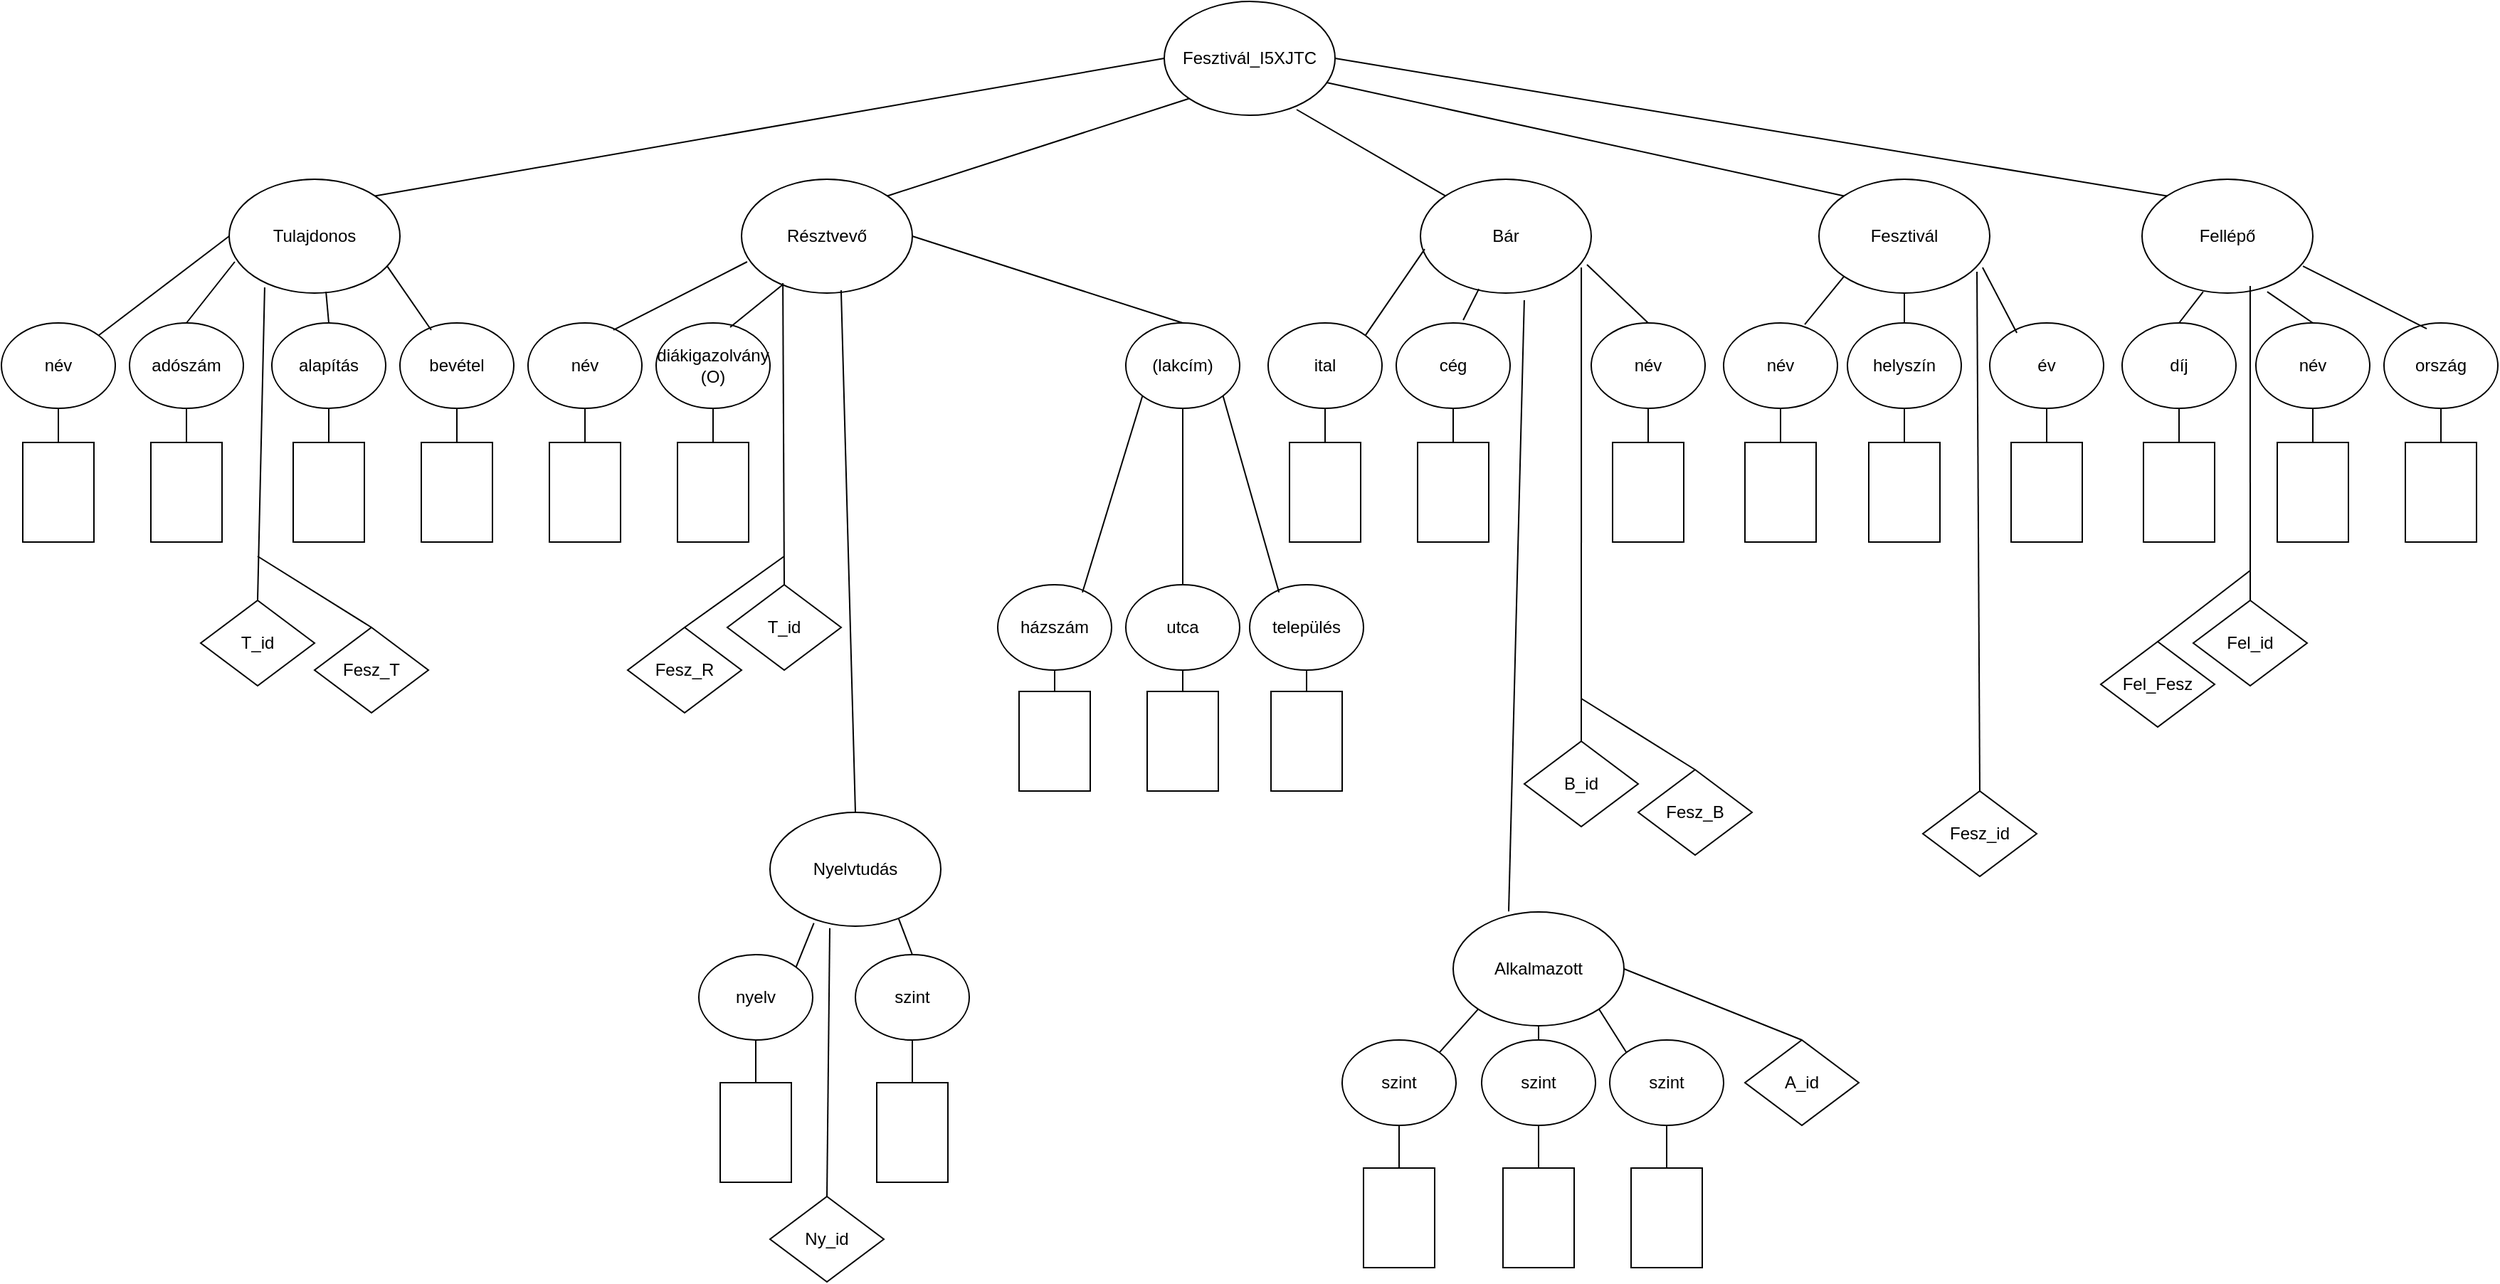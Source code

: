 <mxfile version="22.0.2" type="device">
  <diagram name="Page-1" id="97916047-d0de-89f5-080d-49f4d83e522f">
    <mxGraphModel dx="1668" dy="1021" grid="1" gridSize="10" guides="1" tooltips="1" connect="1" arrows="1" fold="1" page="1" pageScale="1.5" pageWidth="1169" pageHeight="827" background="none" math="0" shadow="0">
      <root>
        <mxCell id="0" />
        <mxCell id="1" parent="0" />
        <mxCell id="gpzR5CBWOuM9B5lPcLhK-56" value="Fesztivál_I5XJTC" style="ellipse;whiteSpace=wrap;html=1;" parent="1" vertex="1">
          <mxGeometry x="817" y="30" width="120" height="80" as="geometry" />
        </mxCell>
        <mxCell id="gpzR5CBWOuM9B5lPcLhK-57" value="Résztvevő" style="ellipse;whiteSpace=wrap;html=1;" parent="1" vertex="1">
          <mxGeometry x="520" y="155" width="120" height="80" as="geometry" />
        </mxCell>
        <mxCell id="gpzR5CBWOuM9B5lPcLhK-58" value="Bár" style="ellipse;whiteSpace=wrap;html=1;" parent="1" vertex="1">
          <mxGeometry x="997" y="155" width="120" height="80" as="geometry" />
        </mxCell>
        <mxCell id="gpzR5CBWOuM9B5lPcLhK-59" value="Tulajdonos" style="ellipse;whiteSpace=wrap;html=1;" parent="1" vertex="1">
          <mxGeometry x="160" y="155" width="120" height="80" as="geometry" />
        </mxCell>
        <mxCell id="gpzR5CBWOuM9B5lPcLhK-60" value="Fellépő" style="ellipse;whiteSpace=wrap;html=1;" parent="1" vertex="1">
          <mxGeometry x="1504" y="155" width="120" height="80" as="geometry" />
        </mxCell>
        <mxCell id="gpzR5CBWOuM9B5lPcLhK-62" value="" style="endArrow=none;html=1;rounded=0;entryX=0.775;entryY=0.95;entryDx=0;entryDy=0;exitX=0;exitY=0;exitDx=0;exitDy=0;entryPerimeter=0;" parent="1" source="gpzR5CBWOuM9B5lPcLhK-58" target="gpzR5CBWOuM9B5lPcLhK-56" edge="1">
          <mxGeometry width="50" height="50" relative="1" as="geometry">
            <mxPoint x="867" y="570" as="sourcePoint" />
            <mxPoint x="917" y="520" as="targetPoint" />
          </mxGeometry>
        </mxCell>
        <mxCell id="gpzR5CBWOuM9B5lPcLhK-63" value="" style="endArrow=none;html=1;rounded=0;entryX=0;entryY=1;entryDx=0;entryDy=0;exitX=1;exitY=0;exitDx=0;exitDy=0;" parent="1" source="gpzR5CBWOuM9B5lPcLhK-57" target="gpzR5CBWOuM9B5lPcLhK-56" edge="1">
          <mxGeometry width="50" height="50" relative="1" as="geometry">
            <mxPoint x="867" y="570" as="sourcePoint" />
            <mxPoint x="917" y="520" as="targetPoint" />
          </mxGeometry>
        </mxCell>
        <mxCell id="gpzR5CBWOuM9B5lPcLhK-64" value="" style="endArrow=none;html=1;rounded=0;entryX=1;entryY=0.5;entryDx=0;entryDy=0;exitX=0;exitY=0;exitDx=0;exitDy=0;" parent="1" source="gpzR5CBWOuM9B5lPcLhK-60" target="gpzR5CBWOuM9B5lPcLhK-56" edge="1">
          <mxGeometry width="50" height="50" relative="1" as="geometry">
            <mxPoint x="867" y="570" as="sourcePoint" />
            <mxPoint x="917" y="520" as="targetPoint" />
          </mxGeometry>
        </mxCell>
        <mxCell id="gpzR5CBWOuM9B5lPcLhK-65" value="" style="endArrow=none;html=1;rounded=0;entryX=0;entryY=0.5;entryDx=0;entryDy=0;exitX=1;exitY=0;exitDx=0;exitDy=0;" parent="1" source="gpzR5CBWOuM9B5lPcLhK-59" target="gpzR5CBWOuM9B5lPcLhK-56" edge="1">
          <mxGeometry width="50" height="50" relative="1" as="geometry">
            <mxPoint x="867" y="570" as="sourcePoint" />
            <mxPoint x="917" y="520" as="targetPoint" />
          </mxGeometry>
        </mxCell>
        <mxCell id="gpzR5CBWOuM9B5lPcLhK-67" value="név" style="ellipse;whiteSpace=wrap;html=1;" parent="1" vertex="1">
          <mxGeometry x="1210" y="256" width="80" height="60" as="geometry" />
        </mxCell>
        <mxCell id="gpzR5CBWOuM9B5lPcLhK-69" value="helyszín" style="ellipse;whiteSpace=wrap;html=1;" parent="1" vertex="1">
          <mxGeometry x="1297" y="256" width="80" height="60" as="geometry" />
        </mxCell>
        <mxCell id="gpzR5CBWOuM9B5lPcLhK-70" value="év" style="ellipse;whiteSpace=wrap;html=1;" parent="1" vertex="1">
          <mxGeometry x="1397" y="256" width="80" height="60" as="geometry" />
        </mxCell>
        <mxCell id="gpzR5CBWOuM9B5lPcLhK-74" value="" style="endArrow=none;html=1;rounded=0;exitX=0.5;exitY=0;exitDx=0;exitDy=0;entryX=0.925;entryY=0.813;entryDx=0;entryDy=0;entryPerimeter=0;" parent="1" source="eGRWjD5pN5fuBiRvpTxn-2" target="eGRWjD5pN5fuBiRvpTxn-11" edge="1">
          <mxGeometry width="50" height="50" relative="1" as="geometry">
            <mxPoint x="1079.04" y="4" as="sourcePoint" />
            <mxPoint x="1430" y="585" as="targetPoint" />
          </mxGeometry>
        </mxCell>
        <mxCell id="gpzR5CBWOuM9B5lPcLhK-75" value="" style="endArrow=none;html=1;rounded=0;entryX=0;entryY=1;entryDx=0;entryDy=0;exitX=0.713;exitY=0.017;exitDx=0;exitDy=0;exitPerimeter=0;" parent="1" source="gpzR5CBWOuM9B5lPcLhK-67" target="eGRWjD5pN5fuBiRvpTxn-11" edge="1">
          <mxGeometry width="50" height="50" relative="1" as="geometry">
            <mxPoint x="1252" y="-25" as="sourcePoint" />
            <mxPoint x="1302" y="-75" as="targetPoint" />
          </mxGeometry>
        </mxCell>
        <mxCell id="gpzR5CBWOuM9B5lPcLhK-76" value="" style="endArrow=none;html=1;rounded=0;entryX=0.5;entryY=1;entryDx=0;entryDy=0;exitX=0.5;exitY=0;exitDx=0;exitDy=0;" parent="1" source="gpzR5CBWOuM9B5lPcLhK-69" target="eGRWjD5pN5fuBiRvpTxn-11" edge="1">
          <mxGeometry width="50" height="50" relative="1" as="geometry">
            <mxPoint x="1252" y="-25" as="sourcePoint" />
            <mxPoint x="1302" y="-75" as="targetPoint" />
          </mxGeometry>
        </mxCell>
        <mxCell id="gpzR5CBWOuM9B5lPcLhK-77" value="" style="endArrow=none;html=1;rounded=0;entryX=0.958;entryY=0.775;entryDx=0;entryDy=0;exitX=0.238;exitY=0.117;exitDx=0;exitDy=0;exitPerimeter=0;entryPerimeter=0;" parent="1" source="gpzR5CBWOuM9B5lPcLhK-70" target="eGRWjD5pN5fuBiRvpTxn-11" edge="1">
          <mxGeometry width="50" height="50" relative="1" as="geometry">
            <mxPoint x="1252" y="-25" as="sourcePoint" />
            <mxPoint x="1302" y="-75" as="targetPoint" />
          </mxGeometry>
        </mxCell>
        <mxCell id="gpzR5CBWOuM9B5lPcLhK-82" value="" style="endArrow=none;html=1;rounded=0;entryX=0.5;entryY=1;entryDx=0;entryDy=0;exitX=0.5;exitY=0;exitDx=0;exitDy=0;" parent="1" source="eGRWjD5pN5fuBiRvpTxn-88" target="gpzR5CBWOuM9B5lPcLhK-67" edge="1">
          <mxGeometry width="50" height="50" relative="1" as="geometry">
            <mxPoint x="1149" y="349" as="sourcePoint" />
            <mxPoint x="1302" y="-75" as="targetPoint" />
          </mxGeometry>
        </mxCell>
        <mxCell id="gpzR5CBWOuM9B5lPcLhK-83" value="" style="endArrow=none;html=1;rounded=0;entryX=0.5;entryY=1;entryDx=0;entryDy=0;exitX=0.5;exitY=0;exitDx=0;exitDy=0;" parent="1" source="eGRWjD5pN5fuBiRvpTxn-89" target="gpzR5CBWOuM9B5lPcLhK-69" edge="1">
          <mxGeometry width="50" height="50" relative="1" as="geometry">
            <mxPoint x="1252" y="349" as="sourcePoint" />
            <mxPoint x="1302" y="-75" as="targetPoint" />
          </mxGeometry>
        </mxCell>
        <mxCell id="gpzR5CBWOuM9B5lPcLhK-84" value="" style="endArrow=none;html=1;rounded=0;entryX=0.5;entryY=1;entryDx=0;entryDy=0;exitX=0.5;exitY=0;exitDx=0;exitDy=0;" parent="1" source="eGRWjD5pN5fuBiRvpTxn-90" target="gpzR5CBWOuM9B5lPcLhK-70" edge="1">
          <mxGeometry width="50" height="50" relative="1" as="geometry">
            <mxPoint x="1396" y="349" as="sourcePoint" />
            <mxPoint x="1302" y="-75" as="targetPoint" />
          </mxGeometry>
        </mxCell>
        <mxCell id="eGRWjD5pN5fuBiRvpTxn-2" value="Fesz_id" style="rhombus;whiteSpace=wrap;html=1;" vertex="1" parent="1">
          <mxGeometry x="1350" y="585" width="80" height="60" as="geometry" />
        </mxCell>
        <mxCell id="eGRWjD5pN5fuBiRvpTxn-3" value="név" style="ellipse;whiteSpace=wrap;html=1;" vertex="1" parent="1">
          <mxGeometry y="256" width="80" height="60" as="geometry" />
        </mxCell>
        <mxCell id="eGRWjD5pN5fuBiRvpTxn-4" value="adószám" style="ellipse;whiteSpace=wrap;html=1;" vertex="1" parent="1">
          <mxGeometry x="90" y="256" width="80" height="60" as="geometry" />
        </mxCell>
        <mxCell id="eGRWjD5pN5fuBiRvpTxn-5" value="T_id" style="rhombus;whiteSpace=wrap;html=1;" vertex="1" parent="1">
          <mxGeometry x="140" y="451" width="80" height="60" as="geometry" />
        </mxCell>
        <mxCell id="eGRWjD5pN5fuBiRvpTxn-6" value="" style="endArrow=none;html=1;rounded=0;exitX=0.5;exitY=0;exitDx=0;exitDy=0;entryX=0.208;entryY=0.95;entryDx=0;entryDy=0;entryPerimeter=0;" edge="1" parent="1" source="eGRWjD5pN5fuBiRvpTxn-5" target="gpzR5CBWOuM9B5lPcLhK-59">
          <mxGeometry width="50" height="50" relative="1" as="geometry">
            <mxPoint x="220" y="435" as="sourcePoint" />
            <mxPoint x="200" y="280" as="targetPoint" />
          </mxGeometry>
        </mxCell>
        <mxCell id="eGRWjD5pN5fuBiRvpTxn-7" value="" style="endArrow=none;html=1;rounded=0;entryX=0;entryY=0.5;entryDx=0;entryDy=0;exitX=1;exitY=0;exitDx=0;exitDy=0;" edge="1" parent="1" source="eGRWjD5pN5fuBiRvpTxn-3" target="gpzR5CBWOuM9B5lPcLhK-59">
          <mxGeometry width="50" height="50" relative="1" as="geometry">
            <mxPoint x="120" y="185" as="sourcePoint" />
            <mxPoint x="170" y="135" as="targetPoint" />
          </mxGeometry>
        </mxCell>
        <mxCell id="eGRWjD5pN5fuBiRvpTxn-8" value="" style="endArrow=none;html=1;rounded=0;entryX=0.033;entryY=0.725;entryDx=0;entryDy=0;entryPerimeter=0;exitX=0.5;exitY=0;exitDx=0;exitDy=0;" edge="1" parent="1" source="eGRWjD5pN5fuBiRvpTxn-4" target="gpzR5CBWOuM9B5lPcLhK-59">
          <mxGeometry width="50" height="50" relative="1" as="geometry">
            <mxPoint x="120" y="185" as="sourcePoint" />
            <mxPoint x="170" y="135" as="targetPoint" />
          </mxGeometry>
        </mxCell>
        <mxCell id="eGRWjD5pN5fuBiRvpTxn-9" value="alapítás" style="ellipse;whiteSpace=wrap;html=1;" vertex="1" parent="1">
          <mxGeometry x="190" y="256" width="80" height="60" as="geometry" />
        </mxCell>
        <mxCell id="eGRWjD5pN5fuBiRvpTxn-10" value="" style="endArrow=none;html=1;rounded=0;entryX=0.567;entryY=0.988;entryDx=0;entryDy=0;entryPerimeter=0;exitX=0.5;exitY=0;exitDx=0;exitDy=0;" edge="1" parent="1" source="eGRWjD5pN5fuBiRvpTxn-9" target="gpzR5CBWOuM9B5lPcLhK-59">
          <mxGeometry width="50" height="50" relative="1" as="geometry">
            <mxPoint x="200" y="225" as="sourcePoint" />
            <mxPoint x="250" y="175" as="targetPoint" />
          </mxGeometry>
        </mxCell>
        <mxCell id="eGRWjD5pN5fuBiRvpTxn-11" value="Fesztivál" style="ellipse;whiteSpace=wrap;html=1;" vertex="1" parent="1">
          <mxGeometry x="1277" y="155" width="120" height="80" as="geometry" />
        </mxCell>
        <mxCell id="eGRWjD5pN5fuBiRvpTxn-12" value="" style="endArrow=none;html=1;rounded=0;entryX=0.95;entryY=0.713;entryDx=0;entryDy=0;exitX=0;exitY=0;exitDx=0;exitDy=0;entryPerimeter=0;" edge="1" parent="1" source="eGRWjD5pN5fuBiRvpTxn-11" target="gpzR5CBWOuM9B5lPcLhK-56">
          <mxGeometry width="50" height="50" relative="1" as="geometry">
            <mxPoint x="890" y="630" as="sourcePoint" />
            <mxPoint x="940" y="580" as="targetPoint" />
          </mxGeometry>
        </mxCell>
        <mxCell id="eGRWjD5pN5fuBiRvpTxn-18" value="bevétel" style="ellipse;whiteSpace=wrap;html=1;" vertex="1" parent="1">
          <mxGeometry x="280" y="256" width="80" height="60" as="geometry" />
        </mxCell>
        <mxCell id="eGRWjD5pN5fuBiRvpTxn-19" value="" style="endArrow=none;html=1;rounded=0;entryX=0.925;entryY=0.763;entryDx=0;entryDy=0;entryPerimeter=0;exitX=0.275;exitY=0.083;exitDx=0;exitDy=0;exitPerimeter=0;" edge="1" parent="1" source="eGRWjD5pN5fuBiRvpTxn-18" target="gpzR5CBWOuM9B5lPcLhK-59">
          <mxGeometry width="50" height="50" relative="1" as="geometry">
            <mxPoint x="690" y="325" as="sourcePoint" />
            <mxPoint x="740" y="275" as="targetPoint" />
          </mxGeometry>
        </mxCell>
        <mxCell id="eGRWjD5pN5fuBiRvpTxn-26" value="" style="endArrow=none;html=1;rounded=0;entryX=0.5;entryY=1;entryDx=0;entryDy=0;exitX=0.5;exitY=0;exitDx=0;exitDy=0;" edge="1" parent="1" source="eGRWjD5pN5fuBiRvpTxn-79" target="eGRWjD5pN5fuBiRvpTxn-18">
          <mxGeometry width="50" height="50" relative="1" as="geometry">
            <mxPoint x="319" y="336" as="sourcePoint" />
            <mxPoint x="700" y="515" as="targetPoint" />
          </mxGeometry>
        </mxCell>
        <mxCell id="eGRWjD5pN5fuBiRvpTxn-27" value="" style="endArrow=none;html=1;rounded=0;entryX=0.5;entryY=1;entryDx=0;entryDy=0;exitX=0.5;exitY=0;exitDx=0;exitDy=0;" edge="1" parent="1" source="eGRWjD5pN5fuBiRvpTxn-80" target="eGRWjD5pN5fuBiRvpTxn-9">
          <mxGeometry width="50" height="50" relative="1" as="geometry">
            <mxPoint x="229" y="340" as="sourcePoint" />
            <mxPoint x="700" y="515" as="targetPoint" />
          </mxGeometry>
        </mxCell>
        <mxCell id="eGRWjD5pN5fuBiRvpTxn-28" value="" style="endArrow=none;html=1;rounded=0;entryX=0.5;entryY=1;entryDx=0;entryDy=0;exitX=0.5;exitY=0;exitDx=0;exitDy=0;" edge="1" parent="1" source="eGRWjD5pN5fuBiRvpTxn-78" target="eGRWjD5pN5fuBiRvpTxn-4">
          <mxGeometry width="50" height="50" relative="1" as="geometry">
            <mxPoint x="131" y="339" as="sourcePoint" />
            <mxPoint x="700" y="515" as="targetPoint" />
          </mxGeometry>
        </mxCell>
        <mxCell id="eGRWjD5pN5fuBiRvpTxn-29" value="" style="endArrow=none;html=1;rounded=0;entryX=0.5;entryY=1;entryDx=0;entryDy=0;exitX=0.5;exitY=0;exitDx=0;exitDy=0;" edge="1" parent="1" source="eGRWjD5pN5fuBiRvpTxn-77" target="eGRWjD5pN5fuBiRvpTxn-3">
          <mxGeometry width="50" height="50" relative="1" as="geometry">
            <mxPoint x="39" y="340.02" as="sourcePoint" />
            <mxPoint x="700" y="515" as="targetPoint" />
          </mxGeometry>
        </mxCell>
        <mxCell id="eGRWjD5pN5fuBiRvpTxn-31" value="név" style="ellipse;whiteSpace=wrap;html=1;" vertex="1" parent="1">
          <mxGeometry x="1584" y="256" width="80" height="60" as="geometry" />
        </mxCell>
        <mxCell id="eGRWjD5pN5fuBiRvpTxn-32" value="ország" style="ellipse;whiteSpace=wrap;html=1;" vertex="1" parent="1">
          <mxGeometry x="1674" y="256" width="80" height="60" as="geometry" />
        </mxCell>
        <mxCell id="eGRWjD5pN5fuBiRvpTxn-33" value="díj" style="ellipse;whiteSpace=wrap;html=1;" vertex="1" parent="1">
          <mxGeometry x="1490" y="256" width="80" height="60" as="geometry" />
        </mxCell>
        <mxCell id="eGRWjD5pN5fuBiRvpTxn-35" value="Fel_id" style="rhombus;whiteSpace=wrap;html=1;" vertex="1" parent="1">
          <mxGeometry x="1540" y="451" width="80" height="60" as="geometry" />
        </mxCell>
        <mxCell id="eGRWjD5pN5fuBiRvpTxn-36" value="" style="endArrow=none;html=1;rounded=0;entryX=0.733;entryY=0.988;entryDx=0;entryDy=0;exitX=0.5;exitY=0;exitDx=0;exitDy=0;entryPerimeter=0;" edge="1" parent="1" source="eGRWjD5pN5fuBiRvpTxn-31" target="gpzR5CBWOuM9B5lPcLhK-60">
          <mxGeometry width="50" height="50" relative="1" as="geometry">
            <mxPoint x="1924" y="410" as="sourcePoint" />
            <mxPoint x="1974" y="360" as="targetPoint" />
          </mxGeometry>
        </mxCell>
        <mxCell id="eGRWjD5pN5fuBiRvpTxn-37" value="" style="endArrow=none;html=1;rounded=0;entryX=0.633;entryY=0.938;entryDx=0;entryDy=0;entryPerimeter=0;exitX=0.5;exitY=0;exitDx=0;exitDy=0;" edge="1" parent="1" source="eGRWjD5pN5fuBiRvpTxn-35" target="gpzR5CBWOuM9B5lPcLhK-60">
          <mxGeometry width="50" height="50" relative="1" as="geometry">
            <mxPoint x="1924" y="410" as="sourcePoint" />
            <mxPoint x="1974" y="360" as="targetPoint" />
          </mxGeometry>
        </mxCell>
        <mxCell id="eGRWjD5pN5fuBiRvpTxn-38" value="" style="endArrow=none;html=1;rounded=0;entryX=0.358;entryY=0.988;entryDx=0;entryDy=0;exitX=0.5;exitY=0;exitDx=0;exitDy=0;entryPerimeter=0;" edge="1" parent="1" source="eGRWjD5pN5fuBiRvpTxn-33" target="gpzR5CBWOuM9B5lPcLhK-60">
          <mxGeometry width="50" height="50" relative="1" as="geometry">
            <mxPoint x="1924" y="410" as="sourcePoint" />
            <mxPoint x="1974" y="360" as="targetPoint" />
          </mxGeometry>
        </mxCell>
        <mxCell id="eGRWjD5pN5fuBiRvpTxn-39" value="" style="endArrow=none;html=1;rounded=0;entryX=0.942;entryY=0.763;entryDx=0;entryDy=0;entryPerimeter=0;exitX=0.375;exitY=0.067;exitDx=0;exitDy=0;exitPerimeter=0;" edge="1" parent="1" source="eGRWjD5pN5fuBiRvpTxn-32" target="gpzR5CBWOuM9B5lPcLhK-60">
          <mxGeometry width="50" height="50" relative="1" as="geometry">
            <mxPoint x="1924" y="410" as="sourcePoint" />
            <mxPoint x="1974" y="360" as="targetPoint" />
          </mxGeometry>
        </mxCell>
        <mxCell id="eGRWjD5pN5fuBiRvpTxn-47" value="" style="endArrow=none;html=1;rounded=0;entryX=0.5;entryY=0;entryDx=0;entryDy=0;exitX=0.5;exitY=1;exitDx=0;exitDy=0;" edge="1" parent="1" source="eGRWjD5pN5fuBiRvpTxn-32" target="eGRWjD5pN5fuBiRvpTxn-93">
          <mxGeometry width="50" height="50" relative="1" as="geometry">
            <mxPoint x="1854" y="570" as="sourcePoint" />
            <mxPoint x="1715" y="342.02" as="targetPoint" />
          </mxGeometry>
        </mxCell>
        <mxCell id="eGRWjD5pN5fuBiRvpTxn-48" value="" style="endArrow=none;html=1;rounded=0;entryX=0.5;entryY=1;entryDx=0;entryDy=0;exitX=0.5;exitY=0;exitDx=0;exitDy=0;" edge="1" parent="1" source="eGRWjD5pN5fuBiRvpTxn-92" target="eGRWjD5pN5fuBiRvpTxn-31">
          <mxGeometry width="50" height="50" relative="1" as="geometry">
            <mxPoint x="1603" y="345.02" as="sourcePoint" />
            <mxPoint x="1904" y="520" as="targetPoint" />
          </mxGeometry>
        </mxCell>
        <mxCell id="eGRWjD5pN5fuBiRvpTxn-49" value="" style="endArrow=none;html=1;rounded=0;entryX=0.5;entryY=1;entryDx=0;entryDy=0;exitX=0.5;exitY=0;exitDx=0;exitDy=0;" edge="1" parent="1" source="eGRWjD5pN5fuBiRvpTxn-91" target="eGRWjD5pN5fuBiRvpTxn-33">
          <mxGeometry width="50" height="50" relative="1" as="geometry">
            <mxPoint x="1482" y="350.02" as="sourcePoint" />
            <mxPoint x="1904" y="520" as="targetPoint" />
          </mxGeometry>
        </mxCell>
        <mxCell id="eGRWjD5pN5fuBiRvpTxn-54" value="B_id" style="rhombus;whiteSpace=wrap;html=1;" vertex="1" parent="1">
          <mxGeometry x="1070" y="550" width="80" height="60" as="geometry" />
        </mxCell>
        <mxCell id="eGRWjD5pN5fuBiRvpTxn-55" value="" style="endArrow=none;html=1;rounded=0;entryX=0.942;entryY=0.775;entryDx=0;entryDy=0;exitX=0.5;exitY=0;exitDx=0;exitDy=0;entryPerimeter=0;" edge="1" parent="1" source="eGRWjD5pN5fuBiRvpTxn-54" target="gpzR5CBWOuM9B5lPcLhK-58">
          <mxGeometry width="50" height="50" relative="1" as="geometry">
            <mxPoint x="1530" y="450" as="sourcePoint" />
            <mxPoint x="1580" y="400" as="targetPoint" />
          </mxGeometry>
        </mxCell>
        <mxCell id="eGRWjD5pN5fuBiRvpTxn-57" value="név" style="ellipse;whiteSpace=wrap;html=1;" vertex="1" parent="1">
          <mxGeometry x="1117" y="256" width="80" height="60" as="geometry" />
        </mxCell>
        <mxCell id="eGRWjD5pN5fuBiRvpTxn-58" value="cég" style="ellipse;whiteSpace=wrap;html=1;" vertex="1" parent="1">
          <mxGeometry x="980" y="256" width="80" height="60" as="geometry" />
        </mxCell>
        <mxCell id="eGRWjD5pN5fuBiRvpTxn-59" value="ital" style="ellipse;whiteSpace=wrap;html=1;" vertex="1" parent="1">
          <mxGeometry x="890" y="256" width="80" height="60" as="geometry" />
        </mxCell>
        <mxCell id="eGRWjD5pN5fuBiRvpTxn-60" value="" style="endArrow=none;html=1;rounded=0;entryX=0.608;entryY=1.063;entryDx=0;entryDy=0;entryPerimeter=0;exitX=0.325;exitY=-0.005;exitDx=0;exitDy=0;exitPerimeter=0;" edge="1" parent="1" source="eGRWjD5pN5fuBiRvpTxn-120" target="gpzR5CBWOuM9B5lPcLhK-58">
          <mxGeometry width="50" height="50" relative="1" as="geometry">
            <mxPoint x="1060" y="690" as="sourcePoint" />
            <mxPoint x="1050" y="270" as="targetPoint" />
          </mxGeometry>
        </mxCell>
        <mxCell id="eGRWjD5pN5fuBiRvpTxn-61" value="" style="endArrow=none;html=1;rounded=0;entryX=0.5;entryY=0;entryDx=0;entryDy=0;exitX=0.975;exitY=0.75;exitDx=0;exitDy=0;exitPerimeter=0;" edge="1" parent="1" source="gpzR5CBWOuM9B5lPcLhK-58" target="eGRWjD5pN5fuBiRvpTxn-57">
          <mxGeometry width="50" height="50" relative="1" as="geometry">
            <mxPoint x="1040" y="200" as="sourcePoint" />
            <mxPoint x="1340" y="400" as="targetPoint" />
          </mxGeometry>
        </mxCell>
        <mxCell id="eGRWjD5pN5fuBiRvpTxn-62" value="" style="endArrow=none;html=1;rounded=0;entryX=0.342;entryY=0.963;entryDx=0;entryDy=0;exitX=0.588;exitY=-0.033;exitDx=0;exitDy=0;exitPerimeter=0;entryPerimeter=0;" edge="1" parent="1" source="eGRWjD5pN5fuBiRvpTxn-58" target="gpzR5CBWOuM9B5lPcLhK-58">
          <mxGeometry width="50" height="50" relative="1" as="geometry">
            <mxPoint x="1290" y="450" as="sourcePoint" />
            <mxPoint x="1340" y="400" as="targetPoint" />
          </mxGeometry>
        </mxCell>
        <mxCell id="eGRWjD5pN5fuBiRvpTxn-63" value="" style="endArrow=none;html=1;rounded=0;entryX=0.025;entryY=0.613;entryDx=0;entryDy=0;entryPerimeter=0;exitX=1;exitY=0;exitDx=0;exitDy=0;" edge="1" parent="1" source="eGRWjD5pN5fuBiRvpTxn-59" target="gpzR5CBWOuM9B5lPcLhK-58">
          <mxGeometry width="50" height="50" relative="1" as="geometry">
            <mxPoint x="1290" y="450" as="sourcePoint" />
            <mxPoint x="1340" y="400" as="targetPoint" />
          </mxGeometry>
        </mxCell>
        <mxCell id="eGRWjD5pN5fuBiRvpTxn-65" value="" style="endArrow=none;html=1;rounded=0;entryX=0.5;entryY=1;entryDx=0;entryDy=0;exitX=0.5;exitY=0;exitDx=0;exitDy=0;" edge="1" parent="1" source="eGRWjD5pN5fuBiRvpTxn-87" target="eGRWjD5pN5fuBiRvpTxn-57">
          <mxGeometry width="50" height="50" relative="1" as="geometry">
            <mxPoint x="1056" y="345.98" as="sourcePoint" />
            <mxPoint x="1340" y="400" as="targetPoint" />
          </mxGeometry>
        </mxCell>
        <mxCell id="eGRWjD5pN5fuBiRvpTxn-67" value="" style="endArrow=none;html=1;rounded=0;entryX=0.5;entryY=1;entryDx=0;entryDy=0;exitX=0.5;exitY=0;exitDx=0;exitDy=0;" edge="1" parent="1" source="eGRWjD5pN5fuBiRvpTxn-86" target="eGRWjD5pN5fuBiRvpTxn-58">
          <mxGeometry width="50" height="50" relative="1" as="geometry">
            <mxPoint x="886" y="341.98" as="sourcePoint" />
            <mxPoint x="1340" y="400" as="targetPoint" />
          </mxGeometry>
        </mxCell>
        <mxCell id="eGRWjD5pN5fuBiRvpTxn-69" value="" style="endArrow=none;html=1;rounded=0;entryX=0.5;entryY=1;entryDx=0;entryDy=0;exitX=0.5;exitY=0;exitDx=0;exitDy=0;" edge="1" parent="1" source="eGRWjD5pN5fuBiRvpTxn-85" target="eGRWjD5pN5fuBiRvpTxn-59">
          <mxGeometry width="50" height="50" relative="1" as="geometry">
            <mxPoint x="789" y="341.02" as="sourcePoint" />
            <mxPoint x="1340" y="400" as="targetPoint" />
          </mxGeometry>
        </mxCell>
        <mxCell id="eGRWjD5pN5fuBiRvpTxn-70" value="név" style="ellipse;whiteSpace=wrap;html=1;" vertex="1" parent="1">
          <mxGeometry x="370" y="256" width="80" height="60" as="geometry" />
        </mxCell>
        <mxCell id="eGRWjD5pN5fuBiRvpTxn-71" value="diákigazolvány&lt;br&gt;(O)" style="ellipse;whiteSpace=wrap;html=1;" vertex="1" parent="1">
          <mxGeometry x="460" y="256" width="80" height="60" as="geometry" />
        </mxCell>
        <mxCell id="eGRWjD5pN5fuBiRvpTxn-72" value="T_id" style="rhombus;whiteSpace=wrap;html=1;" vertex="1" parent="1">
          <mxGeometry x="510" y="440" width="80" height="60" as="geometry" />
        </mxCell>
        <mxCell id="eGRWjD5pN5fuBiRvpTxn-73" value="" style="endArrow=none;html=1;rounded=0;entryX=0.033;entryY=0.725;entryDx=0;entryDy=0;entryPerimeter=0;exitX=0.75;exitY=0.083;exitDx=0;exitDy=0;exitPerimeter=0;" edge="1" parent="1" source="eGRWjD5pN5fuBiRvpTxn-70" target="gpzR5CBWOuM9B5lPcLhK-57">
          <mxGeometry width="50" height="50" relative="1" as="geometry">
            <mxPoint x="860" y="430" as="sourcePoint" />
            <mxPoint x="910" y="380" as="targetPoint" />
          </mxGeometry>
        </mxCell>
        <mxCell id="eGRWjD5pN5fuBiRvpTxn-74" value="" style="endArrow=none;html=1;rounded=0;entryX=0.242;entryY=0.925;entryDx=0;entryDy=0;entryPerimeter=0;exitX=0.65;exitY=0.05;exitDx=0;exitDy=0;exitPerimeter=0;" edge="1" parent="1" source="eGRWjD5pN5fuBiRvpTxn-71" target="gpzR5CBWOuM9B5lPcLhK-57">
          <mxGeometry width="50" height="50" relative="1" as="geometry">
            <mxPoint x="860" y="430" as="sourcePoint" />
            <mxPoint x="910" y="380" as="targetPoint" />
          </mxGeometry>
        </mxCell>
        <mxCell id="eGRWjD5pN5fuBiRvpTxn-75" value="" style="endArrow=none;html=1;rounded=0;entryX=0.242;entryY=0.913;entryDx=0;entryDy=0;exitX=0.5;exitY=0;exitDx=0;exitDy=0;entryPerimeter=0;" edge="1" parent="1" source="eGRWjD5pN5fuBiRvpTxn-72" target="gpzR5CBWOuM9B5lPcLhK-57">
          <mxGeometry width="50" height="50" relative="1" as="geometry">
            <mxPoint x="860" y="430" as="sourcePoint" />
            <mxPoint x="910" y="380" as="targetPoint" />
          </mxGeometry>
        </mxCell>
        <mxCell id="eGRWjD5pN5fuBiRvpTxn-76" value="" style="endArrow=none;html=1;rounded=0;entryX=0.583;entryY=0.975;entryDx=0;entryDy=0;entryPerimeter=0;exitX=0.5;exitY=0;exitDx=0;exitDy=0;" edge="1" parent="1" source="eGRWjD5pN5fuBiRvpTxn-119" target="gpzR5CBWOuM9B5lPcLhK-57">
          <mxGeometry width="50" height="50" relative="1" as="geometry">
            <mxPoint x="600" y="660" as="sourcePoint" />
            <mxPoint x="910" y="380" as="targetPoint" />
          </mxGeometry>
        </mxCell>
        <mxCell id="eGRWjD5pN5fuBiRvpTxn-77" value="" style="rounded=0;whiteSpace=wrap;html=1;" vertex="1" parent="1">
          <mxGeometry x="15" y="340" width="50" height="70" as="geometry" />
        </mxCell>
        <mxCell id="eGRWjD5pN5fuBiRvpTxn-78" value="" style="rounded=0;whiteSpace=wrap;html=1;" vertex="1" parent="1">
          <mxGeometry x="105" y="340" width="50" height="70" as="geometry" />
        </mxCell>
        <mxCell id="eGRWjD5pN5fuBiRvpTxn-79" value="" style="rounded=0;whiteSpace=wrap;html=1;" vertex="1" parent="1">
          <mxGeometry x="295" y="340" width="50" height="70" as="geometry" />
        </mxCell>
        <mxCell id="eGRWjD5pN5fuBiRvpTxn-80" value="" style="rounded=0;whiteSpace=wrap;html=1;" vertex="1" parent="1">
          <mxGeometry x="205" y="340" width="50" height="70" as="geometry" />
        </mxCell>
        <mxCell id="eGRWjD5pN5fuBiRvpTxn-81" value="" style="rounded=0;whiteSpace=wrap;html=1;" vertex="1" parent="1">
          <mxGeometry x="385" y="340" width="50" height="70" as="geometry" />
        </mxCell>
        <mxCell id="eGRWjD5pN5fuBiRvpTxn-82" value="" style="rounded=0;whiteSpace=wrap;html=1;" vertex="1" parent="1">
          <mxGeometry x="475" y="340" width="50" height="70" as="geometry" />
        </mxCell>
        <mxCell id="eGRWjD5pN5fuBiRvpTxn-83" value="" style="endArrow=none;html=1;rounded=0;entryX=0.5;entryY=1;entryDx=0;entryDy=0;exitX=0.5;exitY=0;exitDx=0;exitDy=0;" edge="1" parent="1" source="eGRWjD5pN5fuBiRvpTxn-81" target="eGRWjD5pN5fuBiRvpTxn-70">
          <mxGeometry width="50" height="50" relative="1" as="geometry">
            <mxPoint x="700" y="430" as="sourcePoint" />
            <mxPoint x="750" y="380" as="targetPoint" />
          </mxGeometry>
        </mxCell>
        <mxCell id="eGRWjD5pN5fuBiRvpTxn-84" value="" style="endArrow=none;html=1;rounded=0;entryX=0.5;entryY=1;entryDx=0;entryDy=0;exitX=0.5;exitY=0;exitDx=0;exitDy=0;" edge="1" parent="1" source="eGRWjD5pN5fuBiRvpTxn-82" target="eGRWjD5pN5fuBiRvpTxn-71">
          <mxGeometry width="50" height="50" relative="1" as="geometry">
            <mxPoint x="700" y="430" as="sourcePoint" />
            <mxPoint x="750" y="380" as="targetPoint" />
          </mxGeometry>
        </mxCell>
        <mxCell id="eGRWjD5pN5fuBiRvpTxn-85" value="" style="rounded=0;whiteSpace=wrap;html=1;" vertex="1" parent="1">
          <mxGeometry x="905" y="340" width="50" height="70" as="geometry" />
        </mxCell>
        <mxCell id="eGRWjD5pN5fuBiRvpTxn-86" value="" style="rounded=0;whiteSpace=wrap;html=1;" vertex="1" parent="1">
          <mxGeometry x="995" y="340" width="50" height="70" as="geometry" />
        </mxCell>
        <mxCell id="eGRWjD5pN5fuBiRvpTxn-87" value="" style="rounded=0;whiteSpace=wrap;html=1;" vertex="1" parent="1">
          <mxGeometry x="1132" y="340" width="50" height="70" as="geometry" />
        </mxCell>
        <mxCell id="eGRWjD5pN5fuBiRvpTxn-88" value="" style="rounded=0;whiteSpace=wrap;html=1;" vertex="1" parent="1">
          <mxGeometry x="1225" y="340" width="50" height="70" as="geometry" />
        </mxCell>
        <mxCell id="eGRWjD5pN5fuBiRvpTxn-89" value="" style="rounded=0;whiteSpace=wrap;html=1;" vertex="1" parent="1">
          <mxGeometry x="1312" y="340" width="50" height="70" as="geometry" />
        </mxCell>
        <mxCell id="eGRWjD5pN5fuBiRvpTxn-90" value="" style="rounded=0;whiteSpace=wrap;html=1;" vertex="1" parent="1">
          <mxGeometry x="1412" y="340" width="50" height="70" as="geometry" />
        </mxCell>
        <mxCell id="eGRWjD5pN5fuBiRvpTxn-91" value="" style="rounded=0;whiteSpace=wrap;html=1;" vertex="1" parent="1">
          <mxGeometry x="1505" y="340" width="50" height="70" as="geometry" />
        </mxCell>
        <mxCell id="eGRWjD5pN5fuBiRvpTxn-92" value="" style="rounded=0;whiteSpace=wrap;html=1;" vertex="1" parent="1">
          <mxGeometry x="1599" y="340" width="50" height="70" as="geometry" />
        </mxCell>
        <mxCell id="eGRWjD5pN5fuBiRvpTxn-93" value="" style="rounded=0;whiteSpace=wrap;html=1;" vertex="1" parent="1">
          <mxGeometry x="1689" y="340" width="50" height="70" as="geometry" />
        </mxCell>
        <mxCell id="eGRWjD5pN5fuBiRvpTxn-94" value="" style="endArrow=none;html=1;rounded=0;exitX=0.5;exitY=0;exitDx=0;exitDy=0;" edge="1" parent="1" source="eGRWjD5pN5fuBiRvpTxn-95">
          <mxGeometry width="50" height="50" relative="1" as="geometry">
            <mxPoint x="100" y="480" as="sourcePoint" />
            <mxPoint x="180" y="420" as="targetPoint" />
          </mxGeometry>
        </mxCell>
        <mxCell id="eGRWjD5pN5fuBiRvpTxn-95" value="Fesz_T" style="rhombus;whiteSpace=wrap;html=1;" vertex="1" parent="1">
          <mxGeometry x="220" y="470" width="80" height="60" as="geometry" />
        </mxCell>
        <mxCell id="eGRWjD5pN5fuBiRvpTxn-96" value="" style="endArrow=none;html=1;rounded=0;entryX=0.5;entryY=0;entryDx=0;entryDy=0;" edge="1" parent="1" target="eGRWjD5pN5fuBiRvpTxn-97">
          <mxGeometry width="50" height="50" relative="1" as="geometry">
            <mxPoint x="1580" y="430" as="sourcePoint" />
            <mxPoint x="1650" y="480" as="targetPoint" />
          </mxGeometry>
        </mxCell>
        <mxCell id="eGRWjD5pN5fuBiRvpTxn-97" value="Fel_Fesz" style="rhombus;whiteSpace=wrap;html=1;" vertex="1" parent="1">
          <mxGeometry x="1475" y="480" width="80" height="60" as="geometry" />
        </mxCell>
        <mxCell id="eGRWjD5pN5fuBiRvpTxn-99" value="(lakcím)" style="ellipse;whiteSpace=wrap;html=1;" vertex="1" parent="1">
          <mxGeometry x="790" y="256" width="80" height="60" as="geometry" />
        </mxCell>
        <mxCell id="eGRWjD5pN5fuBiRvpTxn-100" value="" style="endArrow=none;html=1;rounded=0;entryX=1;entryY=0.5;entryDx=0;entryDy=0;exitX=0.5;exitY=0;exitDx=0;exitDy=0;" edge="1" parent="1" source="eGRWjD5pN5fuBiRvpTxn-99" target="gpzR5CBWOuM9B5lPcLhK-57">
          <mxGeometry width="50" height="50" relative="1" as="geometry">
            <mxPoint x="1110" y="350" as="sourcePoint" />
            <mxPoint x="1160" y="300" as="targetPoint" />
          </mxGeometry>
        </mxCell>
        <mxCell id="eGRWjD5pN5fuBiRvpTxn-101" value="település" style="ellipse;whiteSpace=wrap;html=1;" vertex="1" parent="1">
          <mxGeometry x="877" y="440" width="80" height="60" as="geometry" />
        </mxCell>
        <mxCell id="eGRWjD5pN5fuBiRvpTxn-102" value="utca" style="ellipse;whiteSpace=wrap;html=1;" vertex="1" parent="1">
          <mxGeometry x="790" y="440" width="80" height="60" as="geometry" />
        </mxCell>
        <mxCell id="eGRWjD5pN5fuBiRvpTxn-103" value="házszám" style="ellipse;whiteSpace=wrap;html=1;" vertex="1" parent="1">
          <mxGeometry x="700" y="440" width="80" height="60" as="geometry" />
        </mxCell>
        <mxCell id="eGRWjD5pN5fuBiRvpTxn-104" value="" style="endArrow=none;html=1;rounded=0;entryX=1;entryY=1;entryDx=0;entryDy=0;exitX=0.258;exitY=0.09;exitDx=0;exitDy=0;exitPerimeter=0;" edge="1" parent="1" source="eGRWjD5pN5fuBiRvpTxn-101" target="eGRWjD5pN5fuBiRvpTxn-99">
          <mxGeometry width="50" height="50" relative="1" as="geometry">
            <mxPoint x="1100" y="530" as="sourcePoint" />
            <mxPoint x="1150" y="480" as="targetPoint" />
          </mxGeometry>
        </mxCell>
        <mxCell id="eGRWjD5pN5fuBiRvpTxn-105" value="" style="endArrow=none;html=1;rounded=0;entryX=0.5;entryY=1;entryDx=0;entryDy=0;exitX=0.5;exitY=0;exitDx=0;exitDy=0;" edge="1" parent="1" source="eGRWjD5pN5fuBiRvpTxn-102" target="eGRWjD5pN5fuBiRvpTxn-99">
          <mxGeometry width="50" height="50" relative="1" as="geometry">
            <mxPoint x="1100" y="530" as="sourcePoint" />
            <mxPoint x="1150" y="480" as="targetPoint" />
          </mxGeometry>
        </mxCell>
        <mxCell id="eGRWjD5pN5fuBiRvpTxn-106" value="" style="endArrow=none;html=1;rounded=0;entryX=0;entryY=1;entryDx=0;entryDy=0;exitX=0.744;exitY=0.09;exitDx=0;exitDy=0;exitPerimeter=0;" edge="1" parent="1" source="eGRWjD5pN5fuBiRvpTxn-103" target="eGRWjD5pN5fuBiRvpTxn-99">
          <mxGeometry width="50" height="50" relative="1" as="geometry">
            <mxPoint x="1100" y="530" as="sourcePoint" />
            <mxPoint x="1150" y="480" as="targetPoint" />
          </mxGeometry>
        </mxCell>
        <mxCell id="eGRWjD5pN5fuBiRvpTxn-107" value="" style="endArrow=none;html=1;rounded=0;entryX=0.5;entryY=1;entryDx=0;entryDy=0;exitX=0.5;exitY=0;exitDx=0;exitDy=0;" edge="1" parent="1" source="eGRWjD5pN5fuBiRvpTxn-108" target="eGRWjD5pN5fuBiRvpTxn-101">
          <mxGeometry width="50" height="50" relative="1" as="geometry">
            <mxPoint x="917" y="530" as="sourcePoint" />
            <mxPoint x="1150" y="480" as="targetPoint" />
          </mxGeometry>
        </mxCell>
        <mxCell id="eGRWjD5pN5fuBiRvpTxn-108" value="" style="rounded=0;whiteSpace=wrap;html=1;" vertex="1" parent="1">
          <mxGeometry x="892" y="515" width="50" height="70" as="geometry" />
        </mxCell>
        <mxCell id="eGRWjD5pN5fuBiRvpTxn-109" value="" style="rounded=0;whiteSpace=wrap;html=1;" vertex="1" parent="1">
          <mxGeometry x="805" y="515" width="50" height="70" as="geometry" />
        </mxCell>
        <mxCell id="eGRWjD5pN5fuBiRvpTxn-110" value="" style="rounded=0;whiteSpace=wrap;html=1;" vertex="1" parent="1">
          <mxGeometry x="715" y="515" width="50" height="70" as="geometry" />
        </mxCell>
        <mxCell id="eGRWjD5pN5fuBiRvpTxn-111" value="" style="endArrow=none;html=1;rounded=0;entryX=0.5;entryY=1;entryDx=0;entryDy=0;exitX=0.5;exitY=0;exitDx=0;exitDy=0;" edge="1" parent="1" source="eGRWjD5pN5fuBiRvpTxn-109" target="eGRWjD5pN5fuBiRvpTxn-102">
          <mxGeometry width="50" height="50" relative="1" as="geometry">
            <mxPoint x="1110" y="530" as="sourcePoint" />
            <mxPoint x="1160" y="480" as="targetPoint" />
          </mxGeometry>
        </mxCell>
        <mxCell id="eGRWjD5pN5fuBiRvpTxn-112" value="" style="endArrow=none;html=1;rounded=0;entryX=0.5;entryY=1;entryDx=0;entryDy=0;exitX=0.5;exitY=0;exitDx=0;exitDy=0;" edge="1" parent="1" source="eGRWjD5pN5fuBiRvpTxn-110" target="eGRWjD5pN5fuBiRvpTxn-103">
          <mxGeometry width="50" height="50" relative="1" as="geometry">
            <mxPoint x="1110" y="530" as="sourcePoint" />
            <mxPoint x="1160" y="480" as="targetPoint" />
          </mxGeometry>
        </mxCell>
        <mxCell id="eGRWjD5pN5fuBiRvpTxn-115" value="" style="endArrow=none;html=1;rounded=0;exitX=0.5;exitY=0;exitDx=0;exitDy=0;" edge="1" parent="1" source="eGRWjD5pN5fuBiRvpTxn-116">
          <mxGeometry width="50" height="50" relative="1" as="geometry">
            <mxPoint x="1190" y="570" as="sourcePoint" />
            <mxPoint x="1110" y="520" as="targetPoint" />
          </mxGeometry>
        </mxCell>
        <mxCell id="eGRWjD5pN5fuBiRvpTxn-116" value="Fesz_B" style="rhombus;whiteSpace=wrap;html=1;" vertex="1" parent="1">
          <mxGeometry x="1150" y="570" width="80" height="60" as="geometry" />
        </mxCell>
        <mxCell id="eGRWjD5pN5fuBiRvpTxn-117" value="" style="endArrow=none;html=1;rounded=0;exitX=0.5;exitY=0;exitDx=0;exitDy=0;" edge="1" parent="1" source="eGRWjD5pN5fuBiRvpTxn-118">
          <mxGeometry width="50" height="50" relative="1" as="geometry">
            <mxPoint x="480" y="470" as="sourcePoint" />
            <mxPoint x="550" y="420" as="targetPoint" />
          </mxGeometry>
        </mxCell>
        <mxCell id="eGRWjD5pN5fuBiRvpTxn-118" value="Fesz_R" style="rhombus;whiteSpace=wrap;html=1;" vertex="1" parent="1">
          <mxGeometry x="440" y="470" width="80" height="60" as="geometry" />
        </mxCell>
        <mxCell id="eGRWjD5pN5fuBiRvpTxn-119" value="Nyelvtudás" style="ellipse;whiteSpace=wrap;html=1;" vertex="1" parent="1">
          <mxGeometry x="540" y="600" width="120" height="80" as="geometry" />
        </mxCell>
        <mxCell id="eGRWjD5pN5fuBiRvpTxn-120" value="Alkalmazott" style="ellipse;whiteSpace=wrap;html=1;" vertex="1" parent="1">
          <mxGeometry x="1020" y="670" width="120" height="80" as="geometry" />
        </mxCell>
        <mxCell id="eGRWjD5pN5fuBiRvpTxn-121" value="nyelv" style="ellipse;whiteSpace=wrap;html=1;" vertex="1" parent="1">
          <mxGeometry x="490" y="700" width="80" height="60" as="geometry" />
        </mxCell>
        <mxCell id="eGRWjD5pN5fuBiRvpTxn-122" value="" style="rounded=0;whiteSpace=wrap;html=1;" vertex="1" parent="1">
          <mxGeometry x="505" y="790" width="50" height="70" as="geometry" />
        </mxCell>
        <mxCell id="eGRWjD5pN5fuBiRvpTxn-123" value="" style="endArrow=none;html=1;rounded=0;entryX=0.5;entryY=1;entryDx=0;entryDy=0;exitX=0.5;exitY=0;exitDx=0;exitDy=0;" edge="1" source="eGRWjD5pN5fuBiRvpTxn-122" target="eGRWjD5pN5fuBiRvpTxn-121" parent="1">
          <mxGeometry width="50" height="50" relative="1" as="geometry">
            <mxPoint x="1135" y="820" as="sourcePoint" />
            <mxPoint x="1185" y="770" as="targetPoint" />
          </mxGeometry>
        </mxCell>
        <mxCell id="eGRWjD5pN5fuBiRvpTxn-124" value="szint" style="ellipse;whiteSpace=wrap;html=1;" vertex="1" parent="1">
          <mxGeometry x="600" y="700" width="80" height="60" as="geometry" />
        </mxCell>
        <mxCell id="eGRWjD5pN5fuBiRvpTxn-125" value="" style="rounded=0;whiteSpace=wrap;html=1;" vertex="1" parent="1">
          <mxGeometry x="615" y="790" width="50" height="70" as="geometry" />
        </mxCell>
        <mxCell id="eGRWjD5pN5fuBiRvpTxn-126" value="" style="endArrow=none;html=1;rounded=0;entryX=0.5;entryY=1;entryDx=0;entryDy=0;exitX=0.5;exitY=0;exitDx=0;exitDy=0;" edge="1" source="eGRWjD5pN5fuBiRvpTxn-125" target="eGRWjD5pN5fuBiRvpTxn-124" parent="1">
          <mxGeometry width="50" height="50" relative="1" as="geometry">
            <mxPoint x="1247" y="830" as="sourcePoint" />
            <mxPoint x="1297" y="780" as="targetPoint" />
          </mxGeometry>
        </mxCell>
        <mxCell id="eGRWjD5pN5fuBiRvpTxn-131" value="" style="endArrow=none;html=1;rounded=0;entryX=0.752;entryY=0.929;entryDx=0;entryDy=0;entryPerimeter=0;exitX=0.5;exitY=0;exitDx=0;exitDy=0;" edge="1" parent="1" source="eGRWjD5pN5fuBiRvpTxn-124" target="eGRWjD5pN5fuBiRvpTxn-119">
          <mxGeometry width="50" height="50" relative="1" as="geometry">
            <mxPoint x="1110" y="650" as="sourcePoint" />
            <mxPoint x="1160" y="600" as="targetPoint" />
          </mxGeometry>
        </mxCell>
        <mxCell id="eGRWjD5pN5fuBiRvpTxn-132" value="" style="endArrow=none;html=1;rounded=0;entryX=0.257;entryY=0.973;entryDx=0;entryDy=0;exitX=1;exitY=0;exitDx=0;exitDy=0;entryPerimeter=0;" edge="1" parent="1" source="eGRWjD5pN5fuBiRvpTxn-121" target="eGRWjD5pN5fuBiRvpTxn-119">
          <mxGeometry width="50" height="50" relative="1" as="geometry">
            <mxPoint x="1110" y="650" as="sourcePoint" />
            <mxPoint x="1160" y="600" as="targetPoint" />
          </mxGeometry>
        </mxCell>
        <mxCell id="eGRWjD5pN5fuBiRvpTxn-133" value="Ny_id" style="rhombus;whiteSpace=wrap;html=1;" vertex="1" parent="1">
          <mxGeometry x="540" y="870" width="80" height="60" as="geometry" />
        </mxCell>
        <mxCell id="eGRWjD5pN5fuBiRvpTxn-134" value="" style="endArrow=none;html=1;rounded=0;entryX=0.35;entryY=1.017;entryDx=0;entryDy=0;entryPerimeter=0;exitX=0.5;exitY=0;exitDx=0;exitDy=0;" edge="1" parent="1" source="eGRWjD5pN5fuBiRvpTxn-133" target="eGRWjD5pN5fuBiRvpTxn-119">
          <mxGeometry width="50" height="50" relative="1" as="geometry">
            <mxPoint x="920" y="650" as="sourcePoint" />
            <mxPoint x="970" y="600" as="targetPoint" />
          </mxGeometry>
        </mxCell>
        <mxCell id="eGRWjD5pN5fuBiRvpTxn-136" value="szint" style="ellipse;whiteSpace=wrap;html=1;" vertex="1" parent="1">
          <mxGeometry x="942" y="760" width="80" height="60" as="geometry" />
        </mxCell>
        <mxCell id="eGRWjD5pN5fuBiRvpTxn-137" value="" style="rounded=0;whiteSpace=wrap;html=1;" vertex="1" parent="1">
          <mxGeometry x="957" y="850" width="50" height="70" as="geometry" />
        </mxCell>
        <mxCell id="eGRWjD5pN5fuBiRvpTxn-138" value="" style="endArrow=none;html=1;rounded=0;entryX=0.5;entryY=1;entryDx=0;entryDy=0;exitX=0.5;exitY=0;exitDx=0;exitDy=0;" edge="1" source="eGRWjD5pN5fuBiRvpTxn-137" target="eGRWjD5pN5fuBiRvpTxn-136" parent="1">
          <mxGeometry width="50" height="50" relative="1" as="geometry">
            <mxPoint x="1589" y="890" as="sourcePoint" />
            <mxPoint x="1639" y="840" as="targetPoint" />
          </mxGeometry>
        </mxCell>
        <mxCell id="eGRWjD5pN5fuBiRvpTxn-139" value="szint" style="ellipse;whiteSpace=wrap;html=1;" vertex="1" parent="1">
          <mxGeometry x="1040" y="760" width="80" height="60" as="geometry" />
        </mxCell>
        <mxCell id="eGRWjD5pN5fuBiRvpTxn-140" value="" style="rounded=0;whiteSpace=wrap;html=1;" vertex="1" parent="1">
          <mxGeometry x="1055" y="850" width="50" height="70" as="geometry" />
        </mxCell>
        <mxCell id="eGRWjD5pN5fuBiRvpTxn-141" value="" style="endArrow=none;html=1;rounded=0;entryX=0.5;entryY=1;entryDx=0;entryDy=0;exitX=0.5;exitY=0;exitDx=0;exitDy=0;" edge="1" source="eGRWjD5pN5fuBiRvpTxn-140" target="eGRWjD5pN5fuBiRvpTxn-139" parent="1">
          <mxGeometry width="50" height="50" relative="1" as="geometry">
            <mxPoint x="1687" y="890" as="sourcePoint" />
            <mxPoint x="1737" y="840" as="targetPoint" />
          </mxGeometry>
        </mxCell>
        <mxCell id="eGRWjD5pN5fuBiRvpTxn-142" value="szint" style="ellipse;whiteSpace=wrap;html=1;" vertex="1" parent="1">
          <mxGeometry x="1130" y="760" width="80" height="60" as="geometry" />
        </mxCell>
        <mxCell id="eGRWjD5pN5fuBiRvpTxn-143" value="" style="rounded=0;whiteSpace=wrap;html=1;" vertex="1" parent="1">
          <mxGeometry x="1145" y="850" width="50" height="70" as="geometry" />
        </mxCell>
        <mxCell id="eGRWjD5pN5fuBiRvpTxn-144" value="" style="endArrow=none;html=1;rounded=0;entryX=0.5;entryY=1;entryDx=0;entryDy=0;exitX=0.5;exitY=0;exitDx=0;exitDy=0;" edge="1" source="eGRWjD5pN5fuBiRvpTxn-143" target="eGRWjD5pN5fuBiRvpTxn-142" parent="1">
          <mxGeometry width="50" height="50" relative="1" as="geometry">
            <mxPoint x="1777" y="890" as="sourcePoint" />
            <mxPoint x="1827" y="840" as="targetPoint" />
          </mxGeometry>
        </mxCell>
        <mxCell id="eGRWjD5pN5fuBiRvpTxn-145" value="" style="endArrow=none;html=1;rounded=0;entryX=1;entryY=1;entryDx=0;entryDy=0;exitX=0;exitY=0;exitDx=0;exitDy=0;" edge="1" parent="1" source="eGRWjD5pN5fuBiRvpTxn-142" target="eGRWjD5pN5fuBiRvpTxn-120">
          <mxGeometry width="50" height="50" relative="1" as="geometry">
            <mxPoint x="1300" y="650" as="sourcePoint" />
            <mxPoint x="1350" y="600" as="targetPoint" />
          </mxGeometry>
        </mxCell>
        <mxCell id="eGRWjD5pN5fuBiRvpTxn-146" value="" style="endArrow=none;html=1;rounded=0;entryX=0.5;entryY=1;entryDx=0;entryDy=0;exitX=0.5;exitY=0;exitDx=0;exitDy=0;" edge="1" parent="1" source="eGRWjD5pN5fuBiRvpTxn-139" target="eGRWjD5pN5fuBiRvpTxn-120">
          <mxGeometry width="50" height="50" relative="1" as="geometry">
            <mxPoint x="1300" y="650" as="sourcePoint" />
            <mxPoint x="1350" y="600" as="targetPoint" />
          </mxGeometry>
        </mxCell>
        <mxCell id="eGRWjD5pN5fuBiRvpTxn-147" value="" style="endArrow=none;html=1;rounded=0;entryX=0;entryY=1;entryDx=0;entryDy=0;exitX=1;exitY=0;exitDx=0;exitDy=0;" edge="1" parent="1" source="eGRWjD5pN5fuBiRvpTxn-136" target="eGRWjD5pN5fuBiRvpTxn-120">
          <mxGeometry width="50" height="50" relative="1" as="geometry">
            <mxPoint x="1300" y="650" as="sourcePoint" />
            <mxPoint x="1350" y="600" as="targetPoint" />
          </mxGeometry>
        </mxCell>
        <mxCell id="eGRWjD5pN5fuBiRvpTxn-148" value="A_id" style="rhombus;whiteSpace=wrap;html=1;" vertex="1" parent="1">
          <mxGeometry x="1225" y="760" width="80" height="60" as="geometry" />
        </mxCell>
        <mxCell id="eGRWjD5pN5fuBiRvpTxn-149" value="" style="endArrow=none;html=1;rounded=0;entryX=1;entryY=0.5;entryDx=0;entryDy=0;exitX=0.5;exitY=0;exitDx=0;exitDy=0;" edge="1" parent="1" source="eGRWjD5pN5fuBiRvpTxn-148" target="eGRWjD5pN5fuBiRvpTxn-120">
          <mxGeometry width="50" height="50" relative="1" as="geometry">
            <mxPoint x="1220" y="780" as="sourcePoint" />
            <mxPoint x="1350" y="600" as="targetPoint" />
          </mxGeometry>
        </mxCell>
      </root>
    </mxGraphModel>
  </diagram>
</mxfile>
